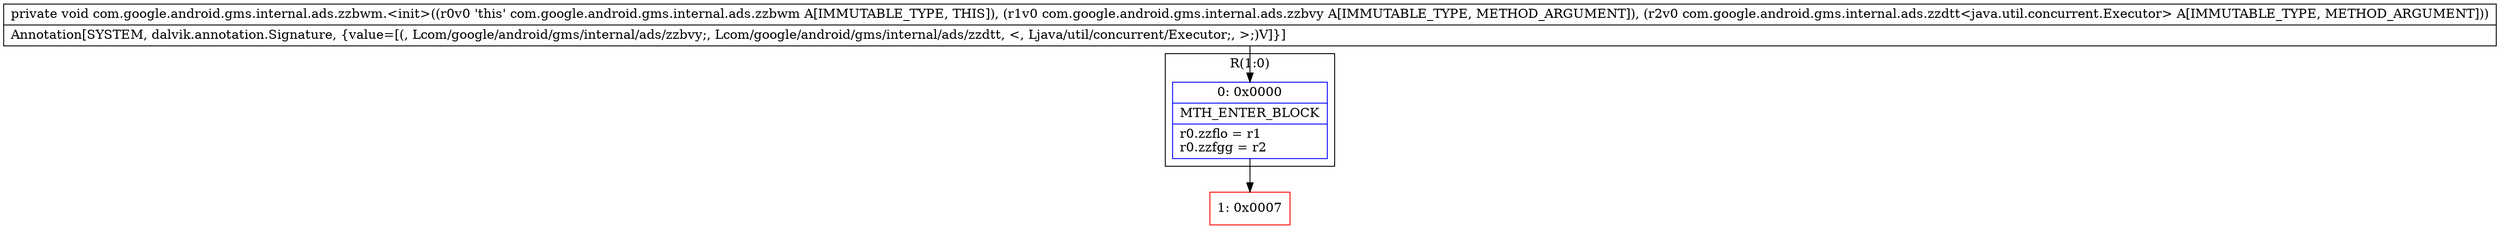 digraph "CFG forcom.google.android.gms.internal.ads.zzbwm.\<init\>(Lcom\/google\/android\/gms\/internal\/ads\/zzbvy;Lcom\/google\/android\/gms\/internal\/ads\/zzdtt;)V" {
subgraph cluster_Region_926573361 {
label = "R(1:0)";
node [shape=record,color=blue];
Node_0 [shape=record,label="{0\:\ 0x0000|MTH_ENTER_BLOCK\l|r0.zzflo = r1\lr0.zzfgg = r2\l}"];
}
Node_1 [shape=record,color=red,label="{1\:\ 0x0007}"];
MethodNode[shape=record,label="{private void com.google.android.gms.internal.ads.zzbwm.\<init\>((r0v0 'this' com.google.android.gms.internal.ads.zzbwm A[IMMUTABLE_TYPE, THIS]), (r1v0 com.google.android.gms.internal.ads.zzbvy A[IMMUTABLE_TYPE, METHOD_ARGUMENT]), (r2v0 com.google.android.gms.internal.ads.zzdtt\<java.util.concurrent.Executor\> A[IMMUTABLE_TYPE, METHOD_ARGUMENT]))  | Annotation[SYSTEM, dalvik.annotation.Signature, \{value=[(, Lcom\/google\/android\/gms\/internal\/ads\/zzbvy;, Lcom\/google\/android\/gms\/internal\/ads\/zzdtt, \<, Ljava\/util\/concurrent\/Executor;, \>;)V]\}]\l}"];
MethodNode -> Node_0;
Node_0 -> Node_1;
}

